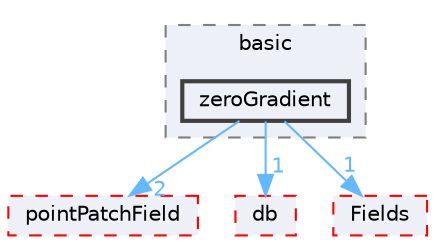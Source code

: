 digraph "src/OpenFOAM/fields/pointPatchFields/basic/zeroGradient"
{
 // LATEX_PDF_SIZE
  bgcolor="transparent";
  edge [fontname=Helvetica,fontsize=10,labelfontname=Helvetica,labelfontsize=10];
  node [fontname=Helvetica,fontsize=10,shape=box,height=0.2,width=0.4];
  compound=true
  subgraph clusterdir_6a30703e73af3ba7ed84ebe53ffd3e12 {
    graph [ bgcolor="#edf0f7", pencolor="grey50", label="basic", fontname=Helvetica,fontsize=10 style="filled,dashed", URL="dir_6a30703e73af3ba7ed84ebe53ffd3e12.html",tooltip=""]
  dir_2d490a2e744c68488bca8d77536fb0f4 [label="zeroGradient", fillcolor="#edf0f7", color="grey25", style="filled,bold", URL="dir_2d490a2e744c68488bca8d77536fb0f4.html",tooltip=""];
  }
  dir_17a9bfb76e5e1dbc9e2e32285df4aeb8 [label="pointPatchField", fillcolor="#edf0f7", color="red", style="filled,dashed", URL="dir_17a9bfb76e5e1dbc9e2e32285df4aeb8.html",tooltip=""];
  dir_63c634f7a7cfd679ac26c67fb30fc32f [label="db", fillcolor="#edf0f7", color="red", style="filled,dashed", URL="dir_63c634f7a7cfd679ac26c67fb30fc32f.html",tooltip=""];
  dir_7d364942a13d3ce50f6681364b448a98 [label="Fields", fillcolor="#edf0f7", color="red", style="filled,dashed", URL="dir_7d364942a13d3ce50f6681364b448a98.html",tooltip=""];
  dir_2d490a2e744c68488bca8d77536fb0f4->dir_17a9bfb76e5e1dbc9e2e32285df4aeb8 [headlabel="2", labeldistance=1.5 headhref="dir_004456_002954.html" href="dir_004456_002954.html" color="steelblue1" fontcolor="steelblue1"];
  dir_2d490a2e744c68488bca8d77536fb0f4->dir_63c634f7a7cfd679ac26c67fb30fc32f [headlabel="1", labeldistance=1.5 headhref="dir_004456_000817.html" href="dir_004456_000817.html" color="steelblue1" fontcolor="steelblue1"];
  dir_2d490a2e744c68488bca8d77536fb0f4->dir_7d364942a13d3ce50f6681364b448a98 [headlabel="1", labeldistance=1.5 headhref="dir_004456_001336.html" href="dir_004456_001336.html" color="steelblue1" fontcolor="steelblue1"];
}
